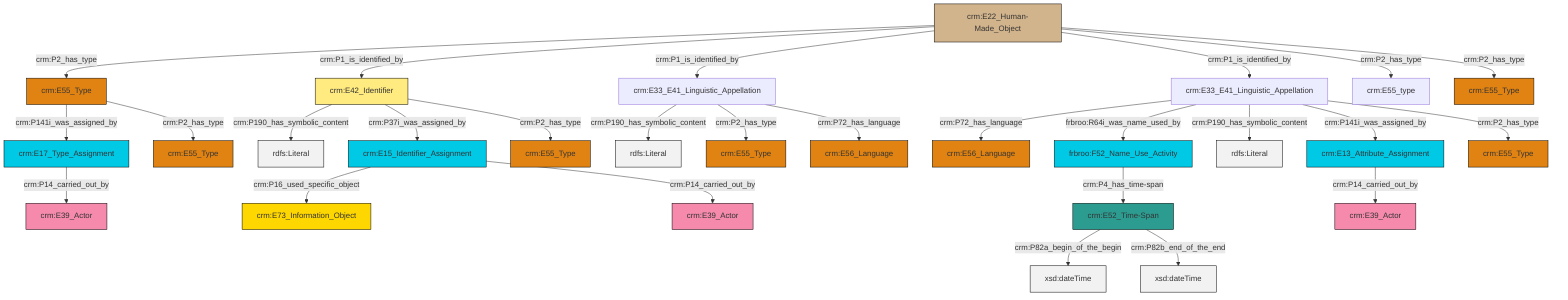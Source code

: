 graph TD
classDef Literal fill:#f2f2f2,stroke:#000000;
classDef CRM_Entity fill:#FFFFFF,stroke:#000000;
classDef Temporal_Entity fill:#00C9E6, stroke:#000000;
classDef Type fill:#E18312, stroke:#000000;
classDef Time-Span fill:#2C9C91, stroke:#000000;
classDef Appellation fill:#FFEB7F, stroke:#000000;
classDef Place fill:#008836, stroke:#000000;
classDef Persistent_Item fill:#B266B2, stroke:#000000;
classDef Conceptual_Object fill:#FFD700, stroke:#000000;
classDef Physical_Thing fill:#D2B48C, stroke:#000000;
classDef Actor fill:#f58aad, stroke:#000000;
classDef PC_Classes fill:#4ce600, stroke:#000000;
classDef Multi fill:#cccccc,stroke:#000000;

0["crm:E42_Identifier"]:::Appellation -->|crm:P190_has_symbolic_content| 1[rdfs:Literal]:::Literal
4["crm:E55_Type"]:::Type -->|crm:P141i_was_assigned_by| 5["crm:E17_Type_Assignment"]:::Temporal_Entity
6["crm:E22_Human-Made_Object"]:::Physical_Thing -->|crm:P2_has_type| 4["crm:E55_Type"]:::Type
13["crm:E15_Identifier_Assignment"]:::Temporal_Entity -->|crm:P16_used_specific_object| 7["crm:E73_Information_Object"]:::Conceptual_Object
11["crm:E13_Attribute_Assignment"]:::Temporal_Entity -->|crm:P14_carried_out_by| 16["crm:E39_Actor"]:::Actor
17["crm:E33_E41_Linguistic_Appellation"]:::Default -->|crm:P72_has_language| 18["crm:E56_Language"]:::Type
6["crm:E22_Human-Made_Object"]:::Physical_Thing -->|crm:P1_is_identified_by| 0["crm:E42_Identifier"]:::Appellation
2["frbroo:F52_Name_Use_Activity"]:::Temporal_Entity -->|crm:P4_has_time-span| 19["crm:E52_Time-Span"]:::Time-Span
17["crm:E33_E41_Linguistic_Appellation"]:::Default -->|frbroo:R64i_was_name_used_by| 2["frbroo:F52_Name_Use_Activity"]:::Temporal_Entity
0["crm:E42_Identifier"]:::Appellation -->|crm:P37i_was_assigned_by| 13["crm:E15_Identifier_Assignment"]:::Temporal_Entity
0["crm:E42_Identifier"]:::Appellation -->|crm:P2_has_type| 23["crm:E55_Type"]:::Type
19["crm:E52_Time-Span"]:::Time-Span -->|crm:P82a_begin_of_the_begin| 26[xsd:dateTime]:::Literal
17["crm:E33_E41_Linguistic_Appellation"]:::Default -->|crm:P190_has_symbolic_content| 32[rdfs:Literal]:::Literal
4["crm:E55_Type"]:::Type -->|crm:P2_has_type| 33["crm:E55_Type"]:::Type
6["crm:E22_Human-Made_Object"]:::Physical_Thing -->|crm:P1_is_identified_by| 9["crm:E33_E41_Linguistic_Appellation"]:::Default
13["crm:E15_Identifier_Assignment"]:::Temporal_Entity -->|crm:P14_carried_out_by| 35["crm:E39_Actor"]:::Actor
6["crm:E22_Human-Made_Object"]:::Physical_Thing -->|crm:P1_is_identified_by| 17["crm:E33_E41_Linguistic_Appellation"]:::Default
19["crm:E52_Time-Span"]:::Time-Span -->|crm:P82b_end_of_the_end| 40[xsd:dateTime]:::Literal
17["crm:E33_E41_Linguistic_Appellation"]:::Default -->|crm:P141i_was_assigned_by| 11["crm:E13_Attribute_Assignment"]:::Temporal_Entity
17["crm:E33_E41_Linguistic_Appellation"]:::Default -->|crm:P2_has_type| 46["crm:E55_Type"]:::Type
9["crm:E33_E41_Linguistic_Appellation"]:::Default -->|crm:P190_has_symbolic_content| 47[rdfs:Literal]:::Literal
9["crm:E33_E41_Linguistic_Appellation"]:::Default -->|crm:P2_has_type| 24["crm:E55_Type"]:::Type
6["crm:E22_Human-Made_Object"]:::Physical_Thing -->|crm:P2_has_type| 20["crm:E55_type"]:::Default
6["crm:E22_Human-Made_Object"]:::Physical_Thing -->|crm:P2_has_type| 14["crm:E55_Type"]:::Type
9["crm:E33_E41_Linguistic_Appellation"]:::Default -->|crm:P72_has_language| 30["crm:E56_Language"]:::Type
5["crm:E17_Type_Assignment"]:::Temporal_Entity -->|crm:P14_carried_out_by| 28["crm:E39_Actor"]:::Actor